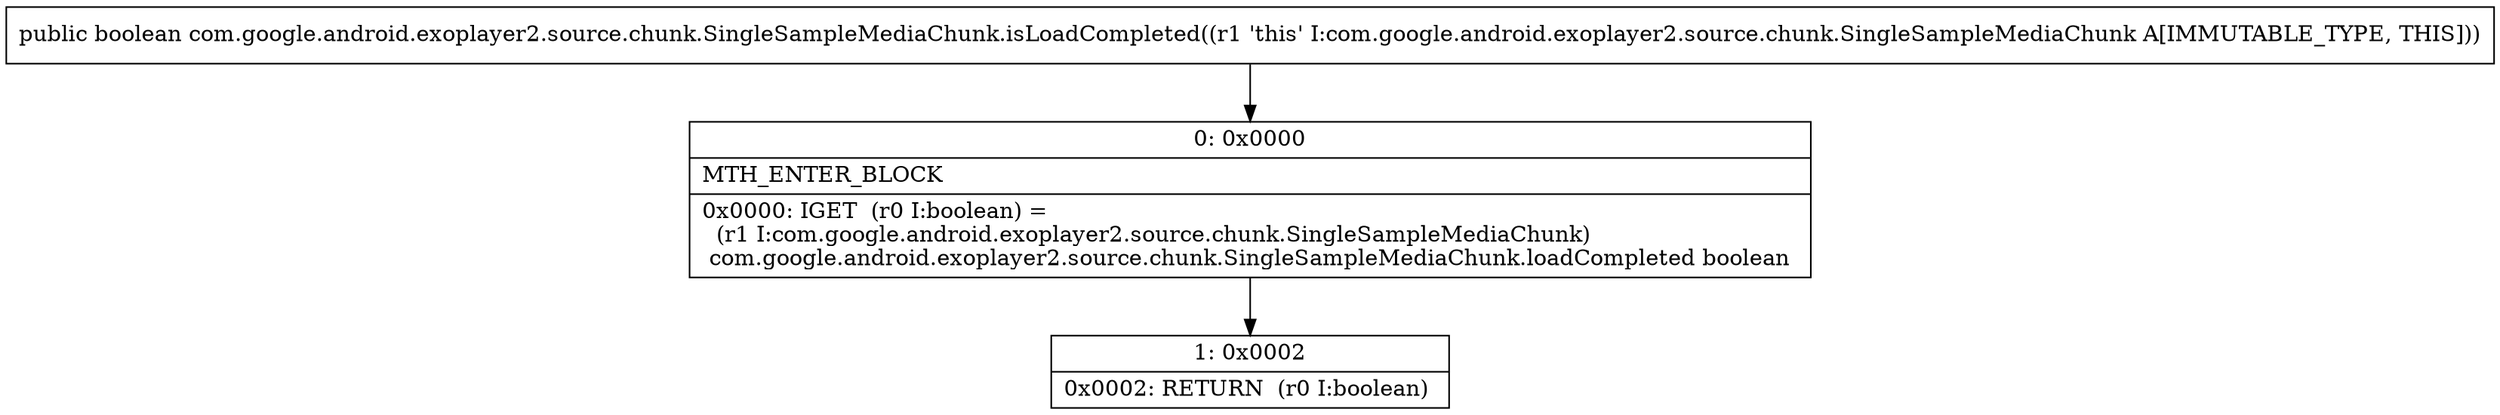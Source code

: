 digraph "CFG forcom.google.android.exoplayer2.source.chunk.SingleSampleMediaChunk.isLoadCompleted()Z" {
Node_0 [shape=record,label="{0\:\ 0x0000|MTH_ENTER_BLOCK\l|0x0000: IGET  (r0 I:boolean) = \l  (r1 I:com.google.android.exoplayer2.source.chunk.SingleSampleMediaChunk)\l com.google.android.exoplayer2.source.chunk.SingleSampleMediaChunk.loadCompleted boolean \l}"];
Node_1 [shape=record,label="{1\:\ 0x0002|0x0002: RETURN  (r0 I:boolean) \l}"];
MethodNode[shape=record,label="{public boolean com.google.android.exoplayer2.source.chunk.SingleSampleMediaChunk.isLoadCompleted((r1 'this' I:com.google.android.exoplayer2.source.chunk.SingleSampleMediaChunk A[IMMUTABLE_TYPE, THIS])) }"];
MethodNode -> Node_0;
Node_0 -> Node_1;
}

